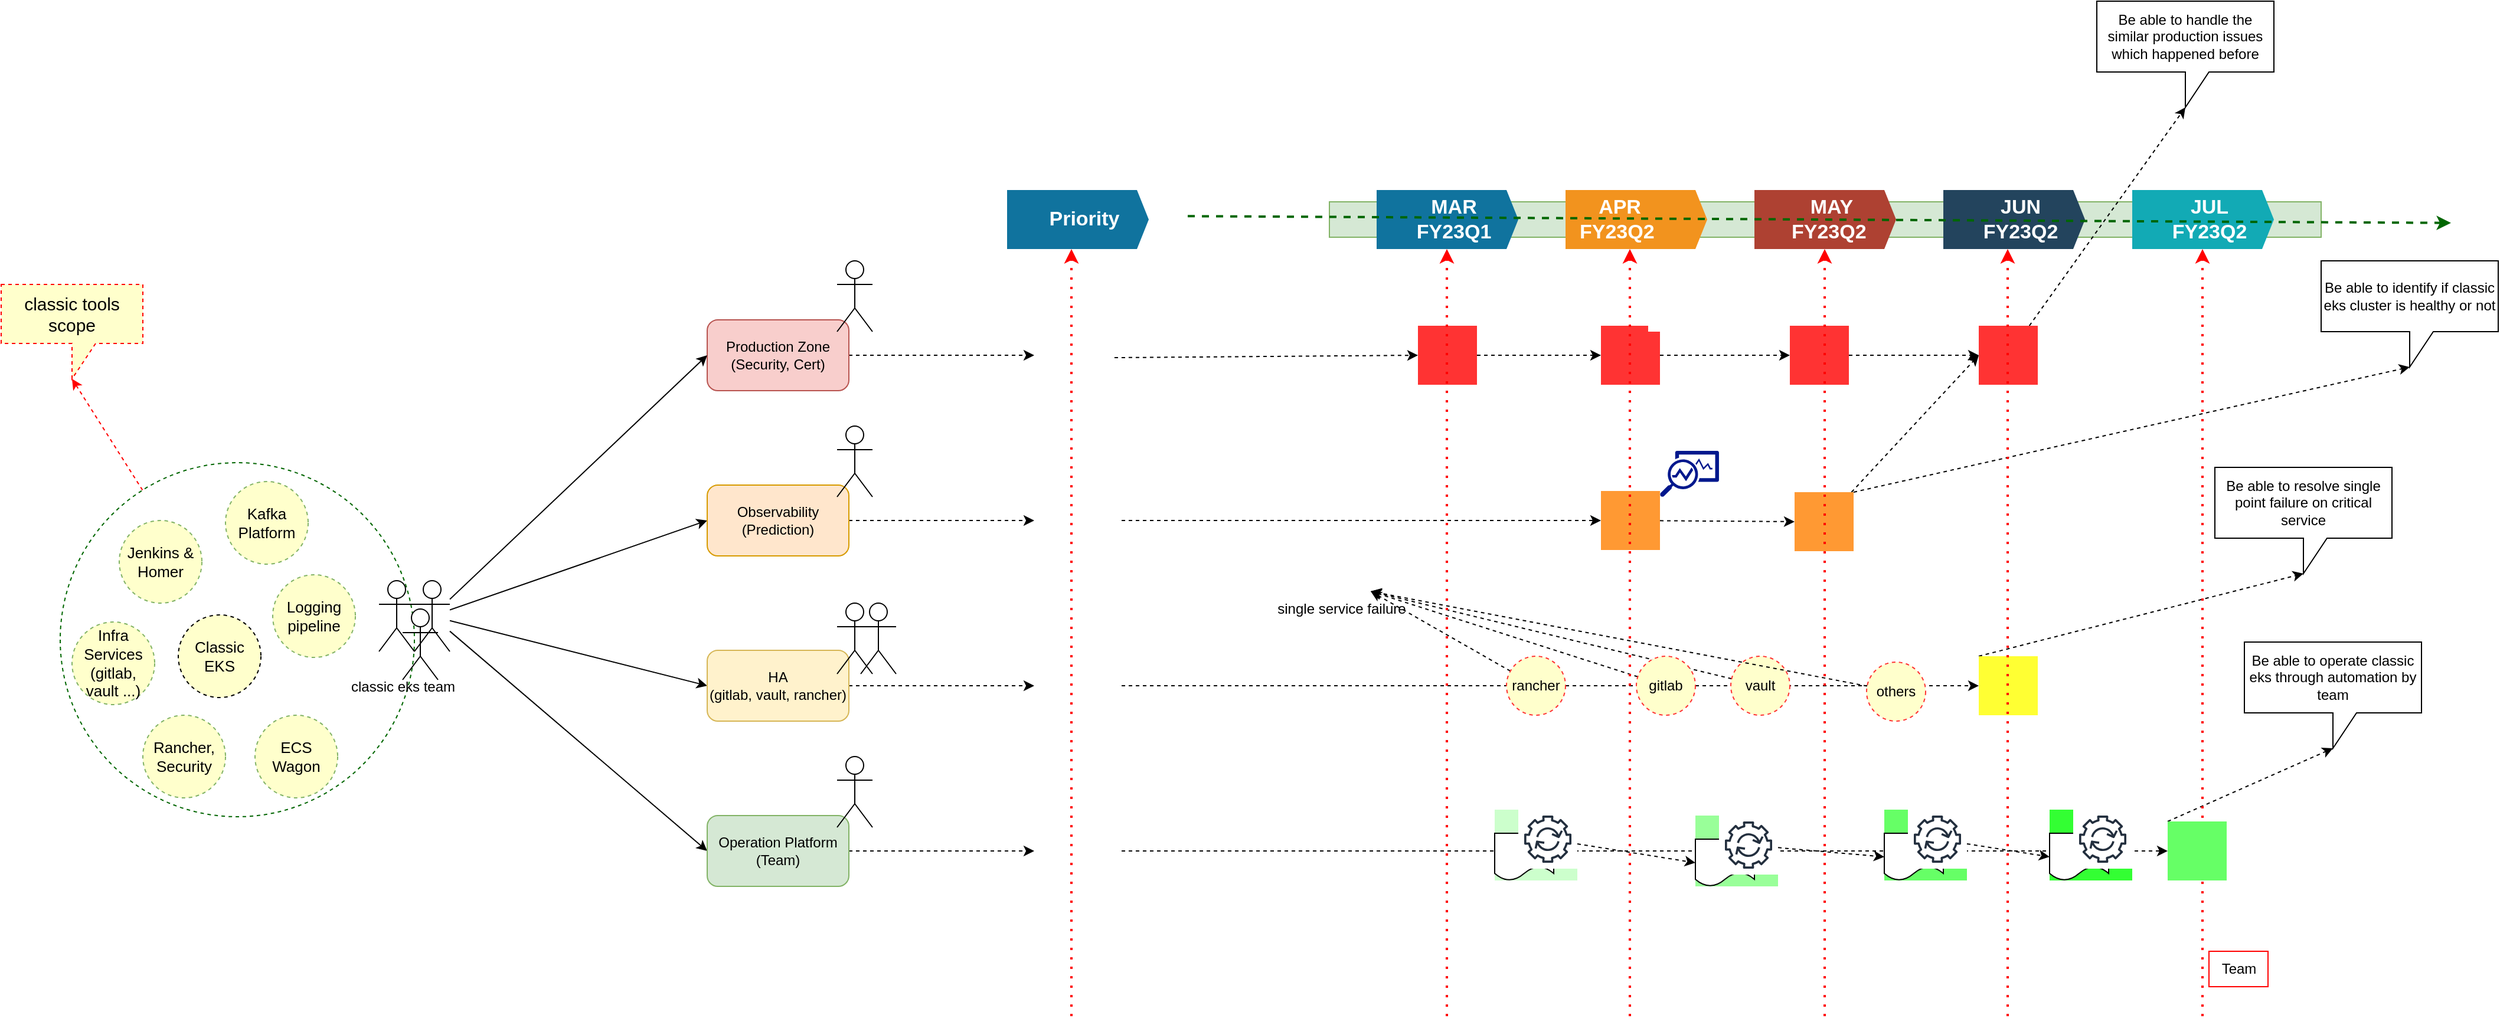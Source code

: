 <mxfile version="21.0.6" type="github">
  <diagram name="Page-1" id="vNDUmQ9X8iTSRwNMCsqz">
    <mxGraphModel dx="3295" dy="1131" grid="1" gridSize="10" guides="1" tooltips="1" connect="1" arrows="1" fold="1" page="1" pageScale="1" pageWidth="850" pageHeight="1100" math="0" shadow="0">
      <root>
        <mxCell id="0" />
        <mxCell id="1" parent="0" />
        <mxCell id="nDq_KjHqGvG9ko2mTiTP-172" style="edgeStyle=none;rounded=0;orthogonalLoop=1;jettySize=auto;html=1;entryX=0;entryY=0;entryDx=60;entryDy=80;entryPerimeter=0;dashed=1;strokeColor=#FF0000;strokeWidth=1;fontSize=15;startArrow=none;startFill=0;endArrow=classic;endFill=1;" parent="1" source="nDq_KjHqGvG9ko2mTiTP-170" target="nDq_KjHqGvG9ko2mTiTP-171" edge="1">
          <mxGeometry relative="1" as="geometry" />
        </mxCell>
        <mxCell id="nDq_KjHqGvG9ko2mTiTP-170" value="" style="ellipse;whiteSpace=wrap;html=1;aspect=fixed;dashed=1;fillStyle=auto;strokeColor=#006600;fontSize=15;fillColor=#FFFFFF;" parent="1" vertex="1">
          <mxGeometry x="-180" y="491" width="300" height="300" as="geometry" />
        </mxCell>
        <mxCell id="nDq_KjHqGvG9ko2mTiTP-20" style="edgeStyle=none;rounded=0;orthogonalLoop=1;jettySize=auto;html=1;entryX=0;entryY=0.5;entryDx=0;entryDy=0;dashed=1;" parent="1" source="nDq_KjHqGvG9ko2mTiTP-1" edge="1">
          <mxGeometry relative="1" as="geometry">
            <mxPoint x="645" y="400" as="targetPoint" />
          </mxGeometry>
        </mxCell>
        <mxCell id="nDq_KjHqGvG9ko2mTiTP-1" value="Production Zone (Security, Cert)" style="rounded=1;whiteSpace=wrap;html=1;fillColor=#f8cecc;strokeColor=#b85450;" parent="1" vertex="1">
          <mxGeometry x="368" y="370" width="120" height="60" as="geometry" />
        </mxCell>
        <mxCell id="nDq_KjHqGvG9ko2mTiTP-2" value="" style="shape=umlActor;verticalLabelPosition=bottom;verticalAlign=top;html=1;outlineConnect=0;" parent="1" vertex="1">
          <mxGeometry x="90" y="591" width="30" height="60" as="geometry" />
        </mxCell>
        <mxCell id="nDq_KjHqGvG9ko2mTiTP-3" value="" style="shape=umlActor;verticalLabelPosition=bottom;verticalAlign=top;html=1;outlineConnect=0;" parent="1" vertex="1">
          <mxGeometry x="110" y="615" width="30" height="60" as="geometry" />
        </mxCell>
        <mxCell id="nDq_KjHqGvG9ko2mTiTP-13" style="rounded=0;orthogonalLoop=1;jettySize=auto;html=1;entryX=0;entryY=0.5;entryDx=0;entryDy=0;" parent="1" source="nDq_KjHqGvG9ko2mTiTP-4" target="nDq_KjHqGvG9ko2mTiTP-1" edge="1">
          <mxGeometry relative="1" as="geometry" />
        </mxCell>
        <mxCell id="nDq_KjHqGvG9ko2mTiTP-14" style="edgeStyle=none;rounded=0;orthogonalLoop=1;jettySize=auto;html=1;entryX=0;entryY=0.5;entryDx=0;entryDy=0;" parent="1" source="nDq_KjHqGvG9ko2mTiTP-4" target="nDq_KjHqGvG9ko2mTiTP-7" edge="1">
          <mxGeometry relative="1" as="geometry" />
        </mxCell>
        <mxCell id="nDq_KjHqGvG9ko2mTiTP-15" style="edgeStyle=none;rounded=0;orthogonalLoop=1;jettySize=auto;html=1;entryX=0;entryY=0.5;entryDx=0;entryDy=0;" parent="1" source="nDq_KjHqGvG9ko2mTiTP-4" target="nDq_KjHqGvG9ko2mTiTP-5" edge="1">
          <mxGeometry relative="1" as="geometry" />
        </mxCell>
        <mxCell id="nDq_KjHqGvG9ko2mTiTP-16" style="edgeStyle=none;rounded=0;orthogonalLoop=1;jettySize=auto;html=1;entryX=0;entryY=0.5;entryDx=0;entryDy=0;" parent="1" source="nDq_KjHqGvG9ko2mTiTP-4" target="nDq_KjHqGvG9ko2mTiTP-6" edge="1">
          <mxGeometry relative="1" as="geometry" />
        </mxCell>
        <mxCell id="nDq_KjHqGvG9ko2mTiTP-4" value="" style="shape=umlActor;verticalLabelPosition=bottom;verticalAlign=top;html=1;outlineConnect=0;" parent="1" vertex="1">
          <mxGeometry x="120" y="591" width="30" height="60" as="geometry" />
        </mxCell>
        <mxCell id="nDq_KjHqGvG9ko2mTiTP-18" style="edgeStyle=none;rounded=0;orthogonalLoop=1;jettySize=auto;html=1;dashed=1;" parent="1" source="nDq_KjHqGvG9ko2mTiTP-5" edge="1">
          <mxGeometry relative="1" as="geometry">
            <mxPoint x="645" y="680" as="targetPoint" />
          </mxGeometry>
        </mxCell>
        <mxCell id="nDq_KjHqGvG9ko2mTiTP-5" value="HA &lt;br&gt;(gitlab, vault, rancher)" style="rounded=1;whiteSpace=wrap;html=1;fillColor=#fff2cc;strokeColor=#d6b656;" parent="1" vertex="1">
          <mxGeometry x="368" y="650" width="120" height="60" as="geometry" />
        </mxCell>
        <mxCell id="nDq_KjHqGvG9ko2mTiTP-17" style="edgeStyle=none;rounded=0;orthogonalLoop=1;jettySize=auto;html=1;entryX=0;entryY=0.5;entryDx=0;entryDy=0;dashed=1;" parent="1" source="nDq_KjHqGvG9ko2mTiTP-6" edge="1">
          <mxGeometry relative="1" as="geometry">
            <mxPoint x="645" y="820" as="targetPoint" />
          </mxGeometry>
        </mxCell>
        <mxCell id="nDq_KjHqGvG9ko2mTiTP-6" value="Operation Platform&lt;br&gt;(Team)" style="rounded=1;whiteSpace=wrap;html=1;fillColor=#d5e8d4;strokeColor=#82b366;" parent="1" vertex="1">
          <mxGeometry x="368" y="790" width="120" height="60" as="geometry" />
        </mxCell>
        <mxCell id="nDq_KjHqGvG9ko2mTiTP-19" style="edgeStyle=none;rounded=0;orthogonalLoop=1;jettySize=auto;html=1;entryX=0;entryY=0.5;entryDx=0;entryDy=0;dashed=1;" parent="1" source="nDq_KjHqGvG9ko2mTiTP-7" edge="1">
          <mxGeometry relative="1" as="geometry">
            <mxPoint x="645" y="540" as="targetPoint" />
          </mxGeometry>
        </mxCell>
        <mxCell id="nDq_KjHqGvG9ko2mTiTP-7" value="Observability (Prediction)" style="rounded=1;whiteSpace=wrap;html=1;fillColor=#ffe6cc;strokeColor=#d79b00;" parent="1" vertex="1">
          <mxGeometry x="368" y="510" width="120" height="60" as="geometry" />
        </mxCell>
        <mxCell id="nDq_KjHqGvG9ko2mTiTP-46" style="edgeStyle=none;rounded=0;orthogonalLoop=1;jettySize=auto;html=1;entryX=0;entryY=0.5;entryDx=0;entryDy=0;dashed=1;" parent="1" target="nDq_KjHqGvG9ko2mTiTP-42" edge="1">
          <mxGeometry relative="1" as="geometry">
            <mxPoint x="719" y="820" as="sourcePoint" />
          </mxGeometry>
        </mxCell>
        <mxCell id="nDq_KjHqGvG9ko2mTiTP-45" style="edgeStyle=none;rounded=0;orthogonalLoop=1;jettySize=auto;html=1;entryX=0;entryY=0.5;entryDx=0;entryDy=0;dashed=1;startArrow=none;" parent="1" source="nDq_KjHqGvG9ko2mTiTP-138" target="nDq_KjHqGvG9ko2mTiTP-41" edge="1">
          <mxGeometry relative="1" as="geometry" />
        </mxCell>
        <mxCell id="nDq_KjHqGvG9ko2mTiTP-44" style="edgeStyle=none;rounded=0;orthogonalLoop=1;jettySize=auto;html=1;entryX=0;entryY=0.5;entryDx=0;entryDy=0;dashed=1;" parent="1" target="nDq_KjHqGvG9ko2mTiTP-40" edge="1">
          <mxGeometry relative="1" as="geometry">
            <mxPoint x="719" y="540" as="sourcePoint" />
          </mxGeometry>
        </mxCell>
        <mxCell id="nDq_KjHqGvG9ko2mTiTP-43" style="edgeStyle=none;rounded=0;orthogonalLoop=1;jettySize=auto;html=1;entryX=0;entryY=0.5;entryDx=0;entryDy=0;dashed=1;exitX=0.986;exitY=0.622;exitDx=0;exitDy=0;exitPerimeter=0;" parent="1" source="lgRBLqFkbjnnUd4Ndf13-1" target="nDq_KjHqGvG9ko2mTiTP-38" edge="1">
          <mxGeometry relative="1" as="geometry">
            <mxPoint x="719" y="400" as="sourcePoint" />
          </mxGeometry>
        </mxCell>
        <mxCell id="nDq_KjHqGvG9ko2mTiTP-21" value="" style="fillColor=#d5e8d4;rounded=0;strokeColor=#82b366;fillStyle=auto;" parent="1" vertex="1">
          <mxGeometry x="895" y="270" width="840" height="30" as="geometry" />
        </mxCell>
        <mxCell id="nDq_KjHqGvG9ko2mTiTP-22" value="MAR&lt;br&gt;FY23Q1" style="shape=mxgraph.infographic.ribbonSimple;notch1=0;notch2=10;notch=0;html=1;fillColor=#10739E;strokeColor=none;shadow=0;fontSize=17;fontColor=#FFFFFF;align=center;spacingLeft=10;fontStyle=1;fillStyle=auto;" parent="1" vertex="1">
          <mxGeometry x="935" y="260" width="120" height="50" as="geometry" />
        </mxCell>
        <mxCell id="nDq_KjHqGvG9ko2mTiTP-52" style="edgeStyle=none;rounded=0;orthogonalLoop=1;jettySize=auto;html=1;entryX=0;entryY=0;entryDx=75;entryDy=90;entryPerimeter=0;dashed=1;exitX=1;exitY=0;exitDx=0;exitDy=0;" parent="1" source="nDq_KjHqGvG9ko2mTiTP-128" target="nDq_KjHqGvG9ko2mTiTP-49" edge="1">
          <mxGeometry relative="1" as="geometry" />
        </mxCell>
        <mxCell id="nDq_KjHqGvG9ko2mTiTP-23" value="&lt;div style=&quot;text-align: center;&quot;&gt;&lt;span style=&quot;background-color: initial;&quot;&gt;APR&lt;/span&gt;&lt;/div&gt;FY23Q2&amp;nbsp;" style="shape=mxgraph.infographic.ribbonSimple;notch1=0;notch2=10;notch=0;html=1;fillColor=#F2931E;strokeColor=none;shadow=0;fontSize=17;fontColor=#FFFFFF;align=left;spacingLeft=10;fontStyle=1;fillStyle=auto;" parent="1" vertex="1">
          <mxGeometry x="1095" y="260" width="120" height="50" as="geometry" />
        </mxCell>
        <mxCell id="nDq_KjHqGvG9ko2mTiTP-24" value="MAY&lt;br&gt;FY23Q2&amp;nbsp;" style="shape=mxgraph.infographic.ribbonSimple;notch1=0;notch2=10;notch=0;html=1;fillColor=#AE4132;strokeColor=none;shadow=0;fontSize=17;fontColor=#FFFFFF;align=center;spacingLeft=10;fontStyle=1;fillStyle=auto;" parent="1" vertex="1">
          <mxGeometry x="1255" y="260" width="120" height="50" as="geometry" />
        </mxCell>
        <mxCell id="nDq_KjHqGvG9ko2mTiTP-53" style="edgeStyle=none;rounded=0;orthogonalLoop=1;jettySize=auto;html=1;entryX=0;entryY=0;entryDx=75;entryDy=90;entryPerimeter=0;dashed=1;exitX=0;exitY=0;exitDx=0;exitDy=0;" parent="1" source="nDq_KjHqGvG9ko2mTiTP-41" target="nDq_KjHqGvG9ko2mTiTP-50" edge="1">
          <mxGeometry relative="1" as="geometry" />
        </mxCell>
        <mxCell id="nDq_KjHqGvG9ko2mTiTP-25" value="JUN&lt;br&gt;FY23Q2" style="shape=mxgraph.infographic.ribbonSimple;notch1=0;notch2=10;notch=0;html=1;fillColor=#23445D;strokeColor=none;shadow=0;fontSize=17;fontColor=#FFFFFF;align=center;spacingLeft=10;fontStyle=1;fillStyle=auto;" parent="1" vertex="1">
          <mxGeometry x="1415" y="260" width="120" height="50" as="geometry" />
        </mxCell>
        <mxCell id="nDq_KjHqGvG9ko2mTiTP-54" style="edgeStyle=none;rounded=0;orthogonalLoop=1;jettySize=auto;html=1;entryX=0;entryY=0;entryDx=75;entryDy=90;entryPerimeter=0;dashed=1;exitX=0;exitY=0;exitDx=0;exitDy=0;" parent="1" source="nDq_KjHqGvG9ko2mTiTP-42" target="nDq_KjHqGvG9ko2mTiTP-51" edge="1">
          <mxGeometry relative="1" as="geometry" />
        </mxCell>
        <mxCell id="nDq_KjHqGvG9ko2mTiTP-26" value="JUL&lt;br&gt;FY23Q2" style="shape=mxgraph.infographic.ribbonSimple;notch1=0;notch2=10;notch=0;html=1;fillColor=#12AAB5;strokeColor=none;shadow=0;fontSize=17;fontColor=#FFFFFF;align=center;spacingLeft=10;fontStyle=1;fillStyle=auto;" parent="1" vertex="1">
          <mxGeometry x="1575" y="260" width="120" height="50" as="geometry" />
        </mxCell>
        <mxCell id="nDq_KjHqGvG9ko2mTiTP-37" value="" style="endArrow=classic;dashed=1;html=1;dashPattern=1 3;strokeWidth=2;rounded=0;strokeColor=#FF0000;endFill=1;" parent="1" edge="1">
          <mxGeometry width="50" height="50" relative="1" as="geometry">
            <mxPoint x="1634.5" y="960" as="sourcePoint" />
            <mxPoint x="1634.5" y="310" as="targetPoint" />
          </mxGeometry>
        </mxCell>
        <mxCell id="nDq_KjHqGvG9ko2mTiTP-82" style="edgeStyle=none;rounded=0;orthogonalLoop=1;jettySize=auto;html=1;entryX=0;entryY=0.5;entryDx=0;entryDy=0;dashed=1;" parent="1" source="nDq_KjHqGvG9ko2mTiTP-38" target="nDq_KjHqGvG9ko2mTiTP-79" edge="1">
          <mxGeometry relative="1" as="geometry" />
        </mxCell>
        <mxCell id="nDq_KjHqGvG9ko2mTiTP-38" value="" style="shape=image;html=1;verticalAlign=top;verticalLabelPosition=bottom;labelBackgroundColor=#ffffff;imageAspect=0;aspect=fixed;image=https://cdn4.iconfinder.com/data/icons/for-your-interface-free-samples/128/Pointer-128.png;fillStyle=auto;imageBackground=#FF3333;" parent="1" vertex="1">
          <mxGeometry x="970" y="375" width="50" height="50" as="geometry" />
        </mxCell>
        <mxCell id="nDq_KjHqGvG9ko2mTiTP-129" style="edgeStyle=none;rounded=0;orthogonalLoop=1;jettySize=auto;html=1;entryX=0;entryY=0.5;entryDx=0;entryDy=0;dashed=1;strokeColor=#000000;strokeWidth=1;" parent="1" source="nDq_KjHqGvG9ko2mTiTP-40" target="nDq_KjHqGvG9ko2mTiTP-128" edge="1">
          <mxGeometry relative="1" as="geometry" />
        </mxCell>
        <mxCell id="nDq_KjHqGvG9ko2mTiTP-40" value="" style="shape=image;html=1;verticalAlign=top;verticalLabelPosition=bottom;labelBackgroundColor=#ffffff;imageAspect=0;aspect=fixed;image=https://cdn4.iconfinder.com/data/icons/for-your-interface-free-samples/128/Pointer-128.png;fillStyle=auto;imageBackground=#FF9933;" parent="1" vertex="1">
          <mxGeometry x="1125" y="515" width="50" height="50" as="geometry" />
        </mxCell>
        <mxCell id="nDq_KjHqGvG9ko2mTiTP-41" value="" style="shape=image;html=1;verticalAlign=top;verticalLabelPosition=bottom;labelBackgroundColor=#ffffff;imageAspect=0;aspect=fixed;image=https://cdn4.iconfinder.com/data/icons/for-your-interface-free-samples/128/Pointer-128.png;fillStyle=auto;imageBackground=#FFFF33;" parent="1" vertex="1">
          <mxGeometry x="1445" y="655" width="50" height="50" as="geometry" />
        </mxCell>
        <mxCell id="nDq_KjHqGvG9ko2mTiTP-42" value="" style="shape=image;html=1;verticalAlign=top;verticalLabelPosition=bottom;labelBackgroundColor=#ffffff;imageAspect=0;aspect=fixed;image=https://cdn4.iconfinder.com/data/icons/for-your-interface-free-samples/128/Pointer-128.png;fillStyle=auto;imageBackground=#66FF66;" parent="1" vertex="1">
          <mxGeometry x="1605" y="795" width="50" height="50" as="geometry" />
        </mxCell>
        <mxCell id="nDq_KjHqGvG9ko2mTiTP-47" value="&lt;span style=&quot;background-color: initial;&quot;&gt;Be able to handle the similar production issues which happened before&lt;/span&gt;" style="shape=callout;whiteSpace=wrap;html=1;perimeter=calloutPerimeter;fillStyle=auto;align=center;" parent="1" vertex="1">
          <mxGeometry x="1545" y="100" width="150" height="90" as="geometry" />
        </mxCell>
        <mxCell id="nDq_KjHqGvG9ko2mTiTP-49" value="&lt;span style=&quot;background-color: initial;&quot;&gt;Be able to identify if classic eks cluster is healthy or not&lt;/span&gt;" style="shape=callout;whiteSpace=wrap;html=1;perimeter=calloutPerimeter;fillStyle=auto;align=center;" parent="1" vertex="1">
          <mxGeometry x="1735" y="320" width="150" height="90" as="geometry" />
        </mxCell>
        <mxCell id="nDq_KjHqGvG9ko2mTiTP-50" value="&lt;span style=&quot;background-color: initial;&quot;&gt;Be able to resolve single point failure on critical service&lt;/span&gt;" style="shape=callout;whiteSpace=wrap;html=1;perimeter=calloutPerimeter;fillStyle=auto;align=center;" parent="1" vertex="1">
          <mxGeometry x="1645" y="495" width="150" height="90" as="geometry" />
        </mxCell>
        <mxCell id="nDq_KjHqGvG9ko2mTiTP-51" value="&lt;span style=&quot;background-color: initial;&quot;&gt;Be able to operate classic eks through automation by team&lt;/span&gt;" style="shape=callout;whiteSpace=wrap;html=1;perimeter=calloutPerimeter;fillStyle=auto;align=center;" parent="1" vertex="1">
          <mxGeometry x="1670" y="643" width="150" height="90" as="geometry" />
        </mxCell>
        <mxCell id="nDq_KjHqGvG9ko2mTiTP-55" value="" style="shape=umlActor;verticalLabelPosition=bottom;verticalAlign=top;html=1;outlineConnect=0;fillStyle=auto;" parent="1" vertex="1">
          <mxGeometry x="478" y="610" width="30" height="60" as="geometry" />
        </mxCell>
        <mxCell id="nDq_KjHqGvG9ko2mTiTP-56" value="" style="shape=umlActor;verticalLabelPosition=bottom;verticalAlign=top;html=1;outlineConnect=0;fillStyle=auto;" parent="1" vertex="1">
          <mxGeometry x="498" y="610" width="30" height="60" as="geometry" />
        </mxCell>
        <mxCell id="nDq_KjHqGvG9ko2mTiTP-57" value="" style="shape=umlActor;verticalLabelPosition=bottom;verticalAlign=top;html=1;outlineConnect=0;fillStyle=auto;" parent="1" vertex="1">
          <mxGeometry x="478" y="740" width="30" height="60" as="geometry" />
        </mxCell>
        <mxCell id="nDq_KjHqGvG9ko2mTiTP-58" value="" style="shape=umlActor;verticalLabelPosition=bottom;verticalAlign=top;html=1;outlineConnect=0;fillStyle=auto;" parent="1" vertex="1">
          <mxGeometry x="478" y="460" width="30" height="60" as="geometry" />
        </mxCell>
        <mxCell id="nDq_KjHqGvG9ko2mTiTP-59" value="" style="shape=umlActor;verticalLabelPosition=bottom;verticalAlign=top;html=1;outlineConnect=0;fillStyle=auto;" parent="1" vertex="1">
          <mxGeometry x="478" y="320" width="30" height="60" as="geometry" />
        </mxCell>
        <mxCell id="nDq_KjHqGvG9ko2mTiTP-60" value="classic eks team" style="text;html=1;align=center;verticalAlign=middle;resizable=0;points=[];autosize=1;strokeColor=none;fillColor=none;" parent="1" vertex="1">
          <mxGeometry x="55" y="666" width="110" height="30" as="geometry" />
        </mxCell>
        <mxCell id="nDq_KjHqGvG9ko2mTiTP-65" value="Team" style="text;html=1;align=center;verticalAlign=middle;resizable=0;points=[];autosize=1;strokeColor=#FF0000;fillColor=none;" parent="1" vertex="1">
          <mxGeometry x="1640" y="905" width="50" height="30" as="geometry" />
        </mxCell>
        <mxCell id="nDq_KjHqGvG9ko2mTiTP-77" value="" style="sketch=0;aspect=fixed;pointerEvents=1;shadow=0;dashed=0;html=1;strokeColor=none;labelPosition=center;verticalLabelPosition=bottom;verticalAlign=top;align=center;fillColor=#00188D;shape=mxgraph.mscae.enterprise.monitor_running_apps;fillStyle=auto;" parent="1" vertex="1">
          <mxGeometry x="1175" y="481" width="50" height="39" as="geometry" />
        </mxCell>
        <mxCell id="nDq_KjHqGvG9ko2mTiTP-78" value="" style="shape=image;html=1;verticalAlign=top;verticalLabelPosition=bottom;labelBackgroundColor=#ffffff;imageAspect=0;aspect=fixed;image=https://cdn0.iconfinder.com/data/icons/security-double-color-red-and-black-vol-1/52/extinguisher__fire__security__emergency__fighter-128.png;fillStyle=auto;" parent="1" vertex="1">
          <mxGeometry x="1325" y="340" width="50" height="50" as="geometry" />
        </mxCell>
        <mxCell id="nDq_KjHqGvG9ko2mTiTP-83" style="edgeStyle=none;rounded=0;orthogonalLoop=1;jettySize=auto;html=1;entryX=0;entryY=0.5;entryDx=0;entryDy=0;dashed=1;" parent="1" source="nDq_KjHqGvG9ko2mTiTP-79" target="nDq_KjHqGvG9ko2mTiTP-81" edge="1">
          <mxGeometry relative="1" as="geometry" />
        </mxCell>
        <mxCell id="nDq_KjHqGvG9ko2mTiTP-79" value="" style="shape=image;html=1;verticalAlign=top;verticalLabelPosition=bottom;labelBackgroundColor=#ffffff;imageAspect=0;aspect=fixed;image=https://cdn4.iconfinder.com/data/icons/for-your-interface-free-samples/128/Pointer-128.png;fillStyle=auto;imageBackground=#FF3333;" parent="1" vertex="1">
          <mxGeometry x="1125" y="375" width="50" height="50" as="geometry" />
        </mxCell>
        <mxCell id="nDq_KjHqGvG9ko2mTiTP-133" style="edgeStyle=none;rounded=0;orthogonalLoop=1;jettySize=auto;html=1;entryX=0;entryY=0.5;entryDx=0;entryDy=0;dashed=1;strokeColor=#000000;strokeWidth=1;" parent="1" source="nDq_KjHqGvG9ko2mTiTP-81" target="nDq_KjHqGvG9ko2mTiTP-131" edge="1">
          <mxGeometry relative="1" as="geometry" />
        </mxCell>
        <mxCell id="nDq_KjHqGvG9ko2mTiTP-81" value="" style="shape=image;html=1;verticalAlign=top;verticalLabelPosition=bottom;labelBackgroundColor=#ffffff;imageAspect=0;aspect=fixed;image=https://cdn4.iconfinder.com/data/icons/for-your-interface-free-samples/128/Pointer-128.png;fillStyle=auto;imageBackground=#FF3333;" parent="1" vertex="1">
          <mxGeometry x="1285" y="375" width="50" height="50" as="geometry" />
        </mxCell>
        <mxCell id="nDq_KjHqGvG9ko2mTiTP-84" value="" style="shape=image;html=1;verticalAlign=top;verticalLabelPosition=bottom;labelBackgroundColor=#ffffff;imageAspect=0;aspect=fixed;image=https://cdn0.iconfinder.com/data/icons/security-double-color-red-and-black-vol-1/52/extinguisher__fire__security__emergency__fighter-128.png;fillStyle=auto;imageBackground=default;" parent="1" vertex="1">
          <mxGeometry x="1165" y="330" width="50" height="50" as="geometry" />
        </mxCell>
        <mxCell id="nDq_KjHqGvG9ko2mTiTP-86" value="" style="shape=image;html=1;verticalAlign=top;verticalLabelPosition=bottom;labelBackgroundColor=#ffffff;imageAspect=0;aspect=fixed;image=https://cdn3.iconfinder.com/data/icons/geosm-e-commerce/48/logs-2-128.png;fillStyle=auto;" parent="1" vertex="1">
          <mxGeometry x="1005" y="340" width="50" height="50" as="geometry" />
        </mxCell>
        <mxCell id="nDq_KjHqGvG9ko2mTiTP-97" value="" style="group;fillColor=#CCFFCC;" parent="1" vertex="1" connectable="0">
          <mxGeometry x="1035" y="785" width="70" height="60" as="geometry" />
        </mxCell>
        <mxCell id="nDq_KjHqGvG9ko2mTiTP-91" value="" style="shape=document;whiteSpace=wrap;html=1;boundedLbl=1;fillStyle=auto;" parent="nDq_KjHqGvG9ko2mTiTP-97" vertex="1">
          <mxGeometry y="20" width="50" height="40" as="geometry" />
        </mxCell>
        <mxCell id="nDq_KjHqGvG9ko2mTiTP-96" value="" style="sketch=0;outlineConnect=0;fontColor=#232F3E;gradientColor=none;strokeColor=#232F3E;fillColor=#ffffff;dashed=0;verticalLabelPosition=bottom;verticalAlign=top;align=center;html=1;fontSize=12;fontStyle=0;aspect=fixed;shape=mxgraph.aws4.resourceIcon;resIcon=mxgraph.aws4.automation;fillStyle=auto;" parent="nDq_KjHqGvG9ko2mTiTP-97" vertex="1">
          <mxGeometry x="20" width="50" height="50" as="geometry" />
        </mxCell>
        <mxCell id="nDq_KjHqGvG9ko2mTiTP-98" value="" style="group;fillColor=#99FF99;" parent="1" vertex="1" connectable="0">
          <mxGeometry x="1205" y="790" width="70" height="60" as="geometry" />
        </mxCell>
        <mxCell id="nDq_KjHqGvG9ko2mTiTP-99" value="" style="shape=document;whiteSpace=wrap;html=1;boundedLbl=1;fillStyle=auto;" parent="nDq_KjHqGvG9ko2mTiTP-98" vertex="1">
          <mxGeometry y="20" width="50" height="40" as="geometry" />
        </mxCell>
        <mxCell id="nDq_KjHqGvG9ko2mTiTP-100" value="" style="sketch=0;outlineConnect=0;fontColor=#232F3E;gradientColor=none;strokeColor=#232F3E;fillColor=#ffffff;dashed=0;verticalLabelPosition=bottom;verticalAlign=top;align=center;html=1;fontSize=12;fontStyle=0;aspect=fixed;shape=mxgraph.aws4.resourceIcon;resIcon=mxgraph.aws4.automation;fillStyle=auto;" parent="nDq_KjHqGvG9ko2mTiTP-98" vertex="1">
          <mxGeometry x="20" width="50" height="50" as="geometry" />
        </mxCell>
        <mxCell id="nDq_KjHqGvG9ko2mTiTP-101" value="" style="group;fillColor=#66FF66;" parent="1" vertex="1" connectable="0">
          <mxGeometry x="1365" y="785" width="70" height="60" as="geometry" />
        </mxCell>
        <mxCell id="nDq_KjHqGvG9ko2mTiTP-102" value="" style="shape=document;whiteSpace=wrap;html=1;boundedLbl=1;fillStyle=auto;" parent="nDq_KjHqGvG9ko2mTiTP-101" vertex="1">
          <mxGeometry y="20" width="50" height="40" as="geometry" />
        </mxCell>
        <mxCell id="nDq_KjHqGvG9ko2mTiTP-103" value="" style="sketch=0;outlineConnect=0;fontColor=#232F3E;gradientColor=none;strokeColor=#232F3E;fillColor=#ffffff;dashed=0;verticalLabelPosition=bottom;verticalAlign=top;align=center;html=1;fontSize=12;fontStyle=0;aspect=fixed;shape=mxgraph.aws4.resourceIcon;resIcon=mxgraph.aws4.automation;fillStyle=auto;" parent="nDq_KjHqGvG9ko2mTiTP-101" vertex="1">
          <mxGeometry x="20" width="50" height="50" as="geometry" />
        </mxCell>
        <mxCell id="nDq_KjHqGvG9ko2mTiTP-104" value="" style="group;fillColor=#33FF33;" parent="1" vertex="1" connectable="0">
          <mxGeometry x="1505" y="785" width="70" height="60" as="geometry" />
        </mxCell>
        <mxCell id="nDq_KjHqGvG9ko2mTiTP-105" value="" style="shape=document;whiteSpace=wrap;html=1;boundedLbl=1;fillStyle=auto;" parent="nDq_KjHqGvG9ko2mTiTP-104" vertex="1">
          <mxGeometry y="20" width="50" height="40" as="geometry" />
        </mxCell>
        <mxCell id="nDq_KjHqGvG9ko2mTiTP-106" value="" style="sketch=0;outlineConnect=0;fontColor=#232F3E;gradientColor=none;strokeColor=#232F3E;fillColor=#ffffff;dashed=0;verticalLabelPosition=bottom;verticalAlign=top;align=center;html=1;fontSize=12;fontStyle=0;aspect=fixed;shape=mxgraph.aws4.resourceIcon;resIcon=mxgraph.aws4.automation;fillStyle=auto;" parent="nDq_KjHqGvG9ko2mTiTP-104" vertex="1">
          <mxGeometry x="20" width="50" height="50" as="geometry" />
        </mxCell>
        <mxCell id="nDq_KjHqGvG9ko2mTiTP-107" style="edgeStyle=none;rounded=0;orthogonalLoop=1;jettySize=auto;html=1;entryX=0;entryY=0.5;entryDx=0;entryDy=0;dashed=1;" parent="1" source="nDq_KjHqGvG9ko2mTiTP-96" target="nDq_KjHqGvG9ko2mTiTP-99" edge="1">
          <mxGeometry relative="1" as="geometry" />
        </mxCell>
        <mxCell id="nDq_KjHqGvG9ko2mTiTP-108" style="edgeStyle=none;rounded=0;orthogonalLoop=1;jettySize=auto;html=1;entryX=0;entryY=0.5;entryDx=0;entryDy=0;dashed=1;" parent="1" source="nDq_KjHqGvG9ko2mTiTP-100" target="nDq_KjHqGvG9ko2mTiTP-102" edge="1">
          <mxGeometry relative="1" as="geometry" />
        </mxCell>
        <mxCell id="nDq_KjHqGvG9ko2mTiTP-109" style="edgeStyle=none;rounded=0;orthogonalLoop=1;jettySize=auto;html=1;entryX=0;entryY=0.5;entryDx=0;entryDy=0;dashed=1;" parent="1" source="nDq_KjHqGvG9ko2mTiTP-103" target="nDq_KjHqGvG9ko2mTiTP-105" edge="1">
          <mxGeometry relative="1" as="geometry" />
        </mxCell>
        <mxCell id="nDq_KjHqGvG9ko2mTiTP-122" value="" style="endArrow=classic;html=1;rounded=0;dashed=1;strokeColor=#006600;strokeWidth=2;" parent="1" edge="1">
          <mxGeometry relative="1" as="geometry">
            <mxPoint x="775" y="282.13" as="sourcePoint" />
            <mxPoint x="1845" y="287.88" as="targetPoint" />
          </mxGeometry>
        </mxCell>
        <mxCell id="nDq_KjHqGvG9ko2mTiTP-123" value="" style="edgeLabel;resizable=0;html=1;align=center;verticalAlign=middle;fillStyle=auto;fillColor=#00CC00;" parent="nDq_KjHqGvG9ko2mTiTP-122" connectable="0" vertex="1">
          <mxGeometry relative="1" as="geometry" />
        </mxCell>
        <mxCell id="nDq_KjHqGvG9ko2mTiTP-124" value="" style="edgeLabel;resizable=0;html=1;align=left;verticalAlign=bottom;fillStyle=auto;fillColor=#00CC00;" parent="nDq_KjHqGvG9ko2mTiTP-122" connectable="0" vertex="1">
          <mxGeometry x="-1" relative="1" as="geometry" />
        </mxCell>
        <mxCell id="nDq_KjHqGvG9ko2mTiTP-127" value="" style="shape=image;html=1;verticalAlign=top;verticalLabelPosition=bottom;labelBackgroundColor=#ffffff;imageAspect=0;aspect=fixed;image=https://cdn1.iconfinder.com/data/icons/ui-essential-17/32/UI_Essential_Outline_1_essential-app-ui-sound-speaker-128.png;fillStyle=auto;fillColor=#00CC00;" parent="1" vertex="1">
          <mxGeometry x="1325" y="475.5" width="50" height="50" as="geometry" />
        </mxCell>
        <mxCell id="nDq_KjHqGvG9ko2mTiTP-132" style="edgeStyle=none;rounded=0;orthogonalLoop=1;jettySize=auto;html=1;entryX=0;entryY=0.5;entryDx=0;entryDy=0;dashed=1;strokeColor=#000000;strokeWidth=1;" parent="1" source="nDq_KjHqGvG9ko2mTiTP-128" target="nDq_KjHqGvG9ko2mTiTP-131" edge="1">
          <mxGeometry relative="1" as="geometry" />
        </mxCell>
        <mxCell id="nDq_KjHqGvG9ko2mTiTP-128" value="" style="shape=image;html=1;verticalAlign=top;verticalLabelPosition=bottom;labelBackgroundColor=#ffffff;imageAspect=0;aspect=fixed;image=https://cdn4.iconfinder.com/data/icons/for-your-interface-free-samples/128/Pointer-128.png;fillStyle=auto;imageBackground=#FF9933;" parent="1" vertex="1">
          <mxGeometry x="1289" y="516" width="50" height="50" as="geometry" />
        </mxCell>
        <mxCell id="nDq_KjHqGvG9ko2mTiTP-130" value="" style="shape=image;html=1;verticalAlign=top;verticalLabelPosition=bottom;labelBackgroundColor=#ffffff;imageAspect=0;aspect=fixed;image=https://cdn2.iconfinder.com/data/icons/whcompare-servers-web-hosting/50/24-7-live-support-128.png;fillStyle=auto;fillColor=#00CC00;" parent="1" vertex="1">
          <mxGeometry x="1485" y="330" width="50" height="50" as="geometry" />
        </mxCell>
        <mxCell id="nDq_KjHqGvG9ko2mTiTP-134" style="edgeStyle=none;rounded=0;orthogonalLoop=1;jettySize=auto;html=1;entryX=0;entryY=0;entryDx=75;entryDy=90;entryPerimeter=0;dashed=1;strokeColor=#000000;strokeWidth=1;" parent="1" source="nDq_KjHqGvG9ko2mTiTP-131" target="nDq_KjHqGvG9ko2mTiTP-47" edge="1">
          <mxGeometry relative="1" as="geometry" />
        </mxCell>
        <mxCell id="nDq_KjHqGvG9ko2mTiTP-131" value="" style="shape=image;html=1;verticalAlign=top;verticalLabelPosition=bottom;labelBackgroundColor=#ffffff;imageAspect=0;aspect=fixed;image=https://cdn4.iconfinder.com/data/icons/for-your-interface-free-samples/128/Pointer-128.png;fillStyle=auto;imageBackground=#FF3333;" parent="1" vertex="1">
          <mxGeometry x="1445" y="375" width="50" height="50" as="geometry" />
        </mxCell>
        <mxCell id="nDq_KjHqGvG9ko2mTiTP-136" value="" style="shape=image;html=1;verticalAlign=top;verticalLabelPosition=bottom;labelBackgroundColor=#ffffff;imageAspect=0;aspect=fixed;image=https://cdn4.iconfinder.com/data/icons/christmas-2434/128/Artboard_42-128.png;fillStyle=auto;fillColor=#00CC00;" parent="1" vertex="1">
          <mxGeometry x="880" y="550" width="50" height="50" as="geometry" />
        </mxCell>
        <mxCell id="nDq_KjHqGvG9ko2mTiTP-146" style="edgeStyle=none;rounded=0;orthogonalLoop=1;jettySize=auto;html=1;entryX=1;entryY=1;entryDx=0;entryDy=0;dashed=1;strokeColor=#000000;strokeWidth=1;" parent="1" source="nDq_KjHqGvG9ko2mTiTP-139" target="nDq_KjHqGvG9ko2mTiTP-136" edge="1">
          <mxGeometry relative="1" as="geometry" />
        </mxCell>
        <mxCell id="nDq_KjHqGvG9ko2mTiTP-139" value="vault" style="ellipse;whiteSpace=wrap;html=1;aspect=fixed;fillStyle=auto;fillColor=#FFFFCC;strokeColor=#FF3333;dashed=1;" parent="1" vertex="1">
          <mxGeometry x="1235" y="655" width="50" height="50" as="geometry" />
        </mxCell>
        <mxCell id="nDq_KjHqGvG9ko2mTiTP-147" style="edgeStyle=none;rounded=0;orthogonalLoop=1;jettySize=auto;html=1;entryX=1;entryY=1;entryDx=0;entryDy=0;dashed=1;strokeColor=#000000;strokeWidth=1;" parent="1" source="nDq_KjHqGvG9ko2mTiTP-141" target="nDq_KjHqGvG9ko2mTiTP-136" edge="1">
          <mxGeometry relative="1" as="geometry" />
        </mxCell>
        <mxCell id="nDq_KjHqGvG9ko2mTiTP-141" value="others" style="ellipse;whiteSpace=wrap;html=1;aspect=fixed;fillStyle=auto;fillColor=#FFFFCC;strokeColor=#FF3333;dashed=1;" parent="1" vertex="1">
          <mxGeometry x="1350" y="660" width="50" height="50" as="geometry" />
        </mxCell>
        <mxCell id="nDq_KjHqGvG9ko2mTiTP-142" value="" style="edgeStyle=none;rounded=0;orthogonalLoop=1;jettySize=auto;html=1;entryX=0;entryY=0.5;entryDx=0;entryDy=0;dashed=1;endArrow=none;startArrow=none;" parent="1" source="nDq_KjHqGvG9ko2mTiTP-137" target="nDq_KjHqGvG9ko2mTiTP-138" edge="1">
          <mxGeometry relative="1" as="geometry">
            <mxPoint x="729" y="680" as="sourcePoint" />
            <mxPoint x="1445" y="680" as="targetPoint" />
          </mxGeometry>
        </mxCell>
        <mxCell id="nDq_KjHqGvG9ko2mTiTP-145" style="edgeStyle=none;rounded=0;orthogonalLoop=1;jettySize=auto;html=1;entryX=1;entryY=1;entryDx=0;entryDy=0;dashed=1;strokeColor=#000000;strokeWidth=1;" parent="1" source="nDq_KjHqGvG9ko2mTiTP-138" target="nDq_KjHqGvG9ko2mTiTP-136" edge="1">
          <mxGeometry relative="1" as="geometry" />
        </mxCell>
        <mxCell id="nDq_KjHqGvG9ko2mTiTP-138" value="gitlab" style="ellipse;whiteSpace=wrap;html=1;aspect=fixed;fillStyle=auto;fillColor=#FFFFCC;strokeColor=#FF3333;dashed=1;" parent="1" vertex="1">
          <mxGeometry x="1155" y="655" width="50" height="50" as="geometry" />
        </mxCell>
        <mxCell id="nDq_KjHqGvG9ko2mTiTP-143" value="" style="edgeStyle=none;rounded=0;orthogonalLoop=1;jettySize=auto;html=1;entryX=0;entryY=0.5;entryDx=0;entryDy=0;dashed=1;endArrow=none;" parent="1" target="nDq_KjHqGvG9ko2mTiTP-137" edge="1">
          <mxGeometry relative="1" as="geometry">
            <mxPoint x="719" y="680" as="sourcePoint" />
            <mxPoint x="1155" y="675" as="targetPoint" />
          </mxGeometry>
        </mxCell>
        <mxCell id="nDq_KjHqGvG9ko2mTiTP-144" style="edgeStyle=none;rounded=0;orthogonalLoop=1;jettySize=auto;html=1;entryX=1;entryY=1;entryDx=0;entryDy=0;dashed=1;strokeColor=#000000;strokeWidth=1;" parent="1" source="nDq_KjHqGvG9ko2mTiTP-137" target="nDq_KjHqGvG9ko2mTiTP-136" edge="1">
          <mxGeometry relative="1" as="geometry" />
        </mxCell>
        <mxCell id="nDq_KjHqGvG9ko2mTiTP-137" value="rancher" style="ellipse;whiteSpace=wrap;html=1;aspect=fixed;fillStyle=auto;fillColor=#FFFFCC;strokeColor=#FF3333;dashed=1;" parent="1" vertex="1">
          <mxGeometry x="1045" y="655" width="50" height="50" as="geometry" />
        </mxCell>
        <mxCell id="nDq_KjHqGvG9ko2mTiTP-148" value="single service failure" style="text;html=1;align=center;verticalAlign=middle;resizable=0;points=[];autosize=1;strokeColor=none;fillColor=none;" parent="1" vertex="1">
          <mxGeometry x="840" y="600" width="130" height="30" as="geometry" />
        </mxCell>
        <mxCell id="nDq_KjHqGvG9ko2mTiTP-149" value="Priority" style="shape=mxgraph.infographic.ribbonSimple;notch1=0;notch2=10;notch=0;html=1;fillColor=#10739E;strokeColor=none;shadow=0;fontSize=17;fontColor=#FFFFFF;align=center;spacingLeft=10;fontStyle=1;fillStyle=auto;" parent="1" vertex="1">
          <mxGeometry x="622" y="260" width="120" height="50" as="geometry" />
        </mxCell>
        <mxCell id="nDq_KjHqGvG9ko2mTiTP-151" value="" style="endArrow=classic;dashed=1;html=1;dashPattern=1 3;strokeWidth=2;rounded=0;strokeColor=#FF0000;endFill=1;" parent="1" edge="1">
          <mxGeometry width="50" height="50" relative="1" as="geometry">
            <mxPoint x="1469.5" y="960" as="sourcePoint" />
            <mxPoint x="1469.5" y="310" as="targetPoint" />
          </mxGeometry>
        </mxCell>
        <mxCell id="nDq_KjHqGvG9ko2mTiTP-152" value="" style="endArrow=classic;dashed=1;html=1;dashPattern=1 3;strokeWidth=2;rounded=0;strokeColor=#FF0000;endFill=1;" parent="1" edge="1">
          <mxGeometry width="50" height="50" relative="1" as="geometry">
            <mxPoint x="1314.5" y="960" as="sourcePoint" />
            <mxPoint x="1314.5" y="310" as="targetPoint" />
          </mxGeometry>
        </mxCell>
        <mxCell id="nDq_KjHqGvG9ko2mTiTP-153" value="" style="endArrow=classic;dashed=1;html=1;dashPattern=1 3;strokeWidth=2;rounded=0;strokeColor=#FF0000;endFill=1;" parent="1" edge="1">
          <mxGeometry width="50" height="50" relative="1" as="geometry">
            <mxPoint x="1149.5" y="960" as="sourcePoint" />
            <mxPoint x="1149.5" y="310" as="targetPoint" />
          </mxGeometry>
        </mxCell>
        <mxCell id="nDq_KjHqGvG9ko2mTiTP-155" value="" style="endArrow=classic;dashed=1;html=1;dashPattern=1 3;strokeWidth=2;rounded=0;strokeColor=#FF0000;endFill=1;" parent="1" edge="1">
          <mxGeometry width="50" height="50" relative="1" as="geometry">
            <mxPoint x="994.5" y="960" as="sourcePoint" />
            <mxPoint x="994.5" y="310" as="targetPoint" />
          </mxGeometry>
        </mxCell>
        <mxCell id="nDq_KjHqGvG9ko2mTiTP-161" value="Kafka Platform" style="ellipse;whiteSpace=wrap;html=1;aspect=fixed;dashed=1;fillStyle=auto;strokeColor=#82b366;fontSize=13;fillColor=#FFFFCC;" parent="1" vertex="1">
          <mxGeometry x="-40" y="507" width="70" height="70" as="geometry" />
        </mxCell>
        <mxCell id="nDq_KjHqGvG9ko2mTiTP-164" value="Logging pipeline" style="ellipse;whiteSpace=wrap;html=1;aspect=fixed;dashed=1;fillStyle=auto;strokeColor=#82b366;fontSize=13;fillColor=#FFFFCC;" parent="1" vertex="1">
          <mxGeometry y="586" width="70" height="70" as="geometry" />
        </mxCell>
        <mxCell id="nDq_KjHqGvG9ko2mTiTP-165" value="ECS Wagon" style="ellipse;whiteSpace=wrap;html=1;aspect=fixed;dashed=1;fillStyle=auto;strokeColor=#82b366;fontSize=13;fillColor=#FFFFCC;" parent="1" vertex="1">
          <mxGeometry x="-15" y="705" width="70" height="70" as="geometry" />
        </mxCell>
        <mxCell id="nDq_KjHqGvG9ko2mTiTP-166" value="Jenkins &amp;amp; Homer" style="ellipse;whiteSpace=wrap;html=1;aspect=fixed;dashed=1;fillStyle=auto;strokeColor=#82b366;fontSize=13;fillColor=#FFFFCC;" parent="1" vertex="1">
          <mxGeometry x="-130" y="540" width="70" height="70" as="geometry" />
        </mxCell>
        <mxCell id="nDq_KjHqGvG9ko2mTiTP-167" value="Classic EKS" style="ellipse;whiteSpace=wrap;html=1;aspect=fixed;dashed=1;fillStyle=auto;strokeColor=#000000;fontSize=13;fillColor=#FFFFCC;" parent="1" vertex="1">
          <mxGeometry x="-80" y="620" width="70" height="70" as="geometry" />
        </mxCell>
        <mxCell id="nDq_KjHqGvG9ko2mTiTP-168" value="Rancher, Security" style="ellipse;whiteSpace=wrap;html=1;aspect=fixed;dashed=1;fillStyle=auto;strokeColor=#82b366;fontSize=13;fillColor=#FFFFCC;" parent="1" vertex="1">
          <mxGeometry x="-110" y="705" width="70" height="70" as="geometry" />
        </mxCell>
        <mxCell id="nDq_KjHqGvG9ko2mTiTP-169" value="Infra Services (gitlab, vault ...)" style="ellipse;whiteSpace=wrap;html=1;aspect=fixed;dashed=1;fillStyle=auto;strokeColor=#82b366;fontSize=13;fillColor=#FFFFCC;" parent="1" vertex="1">
          <mxGeometry x="-170" y="626" width="70" height="70" as="geometry" />
        </mxCell>
        <mxCell id="nDq_KjHqGvG9ko2mTiTP-171" value="classic tools scope" style="shape=callout;whiteSpace=wrap;html=1;perimeter=calloutPerimeter;dashed=1;fillStyle=auto;strokeColor=#FF0000;fontSize=15;fillColor=#FFFFCC;" parent="1" vertex="1">
          <mxGeometry x="-230" y="340" width="120" height="80" as="geometry" />
        </mxCell>
        <mxCell id="lgRBLqFkbjnnUd4Ndf13-1" value="" style="shape=image;html=1;verticalAlign=top;verticalLabelPosition=bottom;labelBackgroundColor=#ffffff;imageAspect=0;aspect=fixed;image=https://cdn4.iconfinder.com/data/icons/game-of-thrones-4/64/game_of_thrones_game_thrones_series_element_fire_flame_heat-128.png" vertex="1" parent="1">
          <mxGeometry x="640" y="356" width="74" height="74" as="geometry" />
        </mxCell>
        <mxCell id="lgRBLqFkbjnnUd4Ndf13-3" value="" style="shape=image;html=1;verticalAlign=top;verticalLabelPosition=bottom;labelBackgroundColor=#ffffff;imageAspect=0;aspect=fixed;image=https://cdn2.iconfinder.com/data/icons/font-awesome/1792/balance-scale-128.png" vertex="1" parent="1">
          <mxGeometry x="645" y="643" width="74" height="74" as="geometry" />
        </mxCell>
        <mxCell id="lgRBLqFkbjnnUd4Ndf13-4" value="" style="shape=image;html=1;verticalAlign=top;verticalLabelPosition=bottom;labelBackgroundColor=#ffffff;imageAspect=0;aspect=fixed;image=https://cdn2.iconfinder.com/data/icons/web-development-and-studio/512/653_Company_employee_group_people_team-128.png" vertex="1" parent="1">
          <mxGeometry x="645" y="783" width="74" height="74" as="geometry" />
        </mxCell>
        <mxCell id="lgRBLqFkbjnnUd4Ndf13-2" value="" style="shape=image;html=1;verticalAlign=top;verticalLabelPosition=bottom;labelBackgroundColor=#ffffff;imageAspect=0;aspect=fixed;image=https://cdn0.iconfinder.com/data/icons/bold-purple-free-samples/32/Alarm_Signal_Alert_Telltale-128.png" vertex="1" parent="1">
          <mxGeometry x="645" y="495" width="74" height="74" as="geometry" />
        </mxCell>
        <mxCell id="lgRBLqFkbjnnUd4Ndf13-7" value="" style="endArrow=classic;dashed=1;html=1;dashPattern=1 3;strokeWidth=2;rounded=0;strokeColor=#FF0000;endFill=1;" edge="1" parent="1">
          <mxGeometry width="50" height="50" relative="1" as="geometry">
            <mxPoint x="676.5" y="960" as="sourcePoint" />
            <mxPoint x="676.5" y="310" as="targetPoint" />
          </mxGeometry>
        </mxCell>
      </root>
    </mxGraphModel>
  </diagram>
</mxfile>
